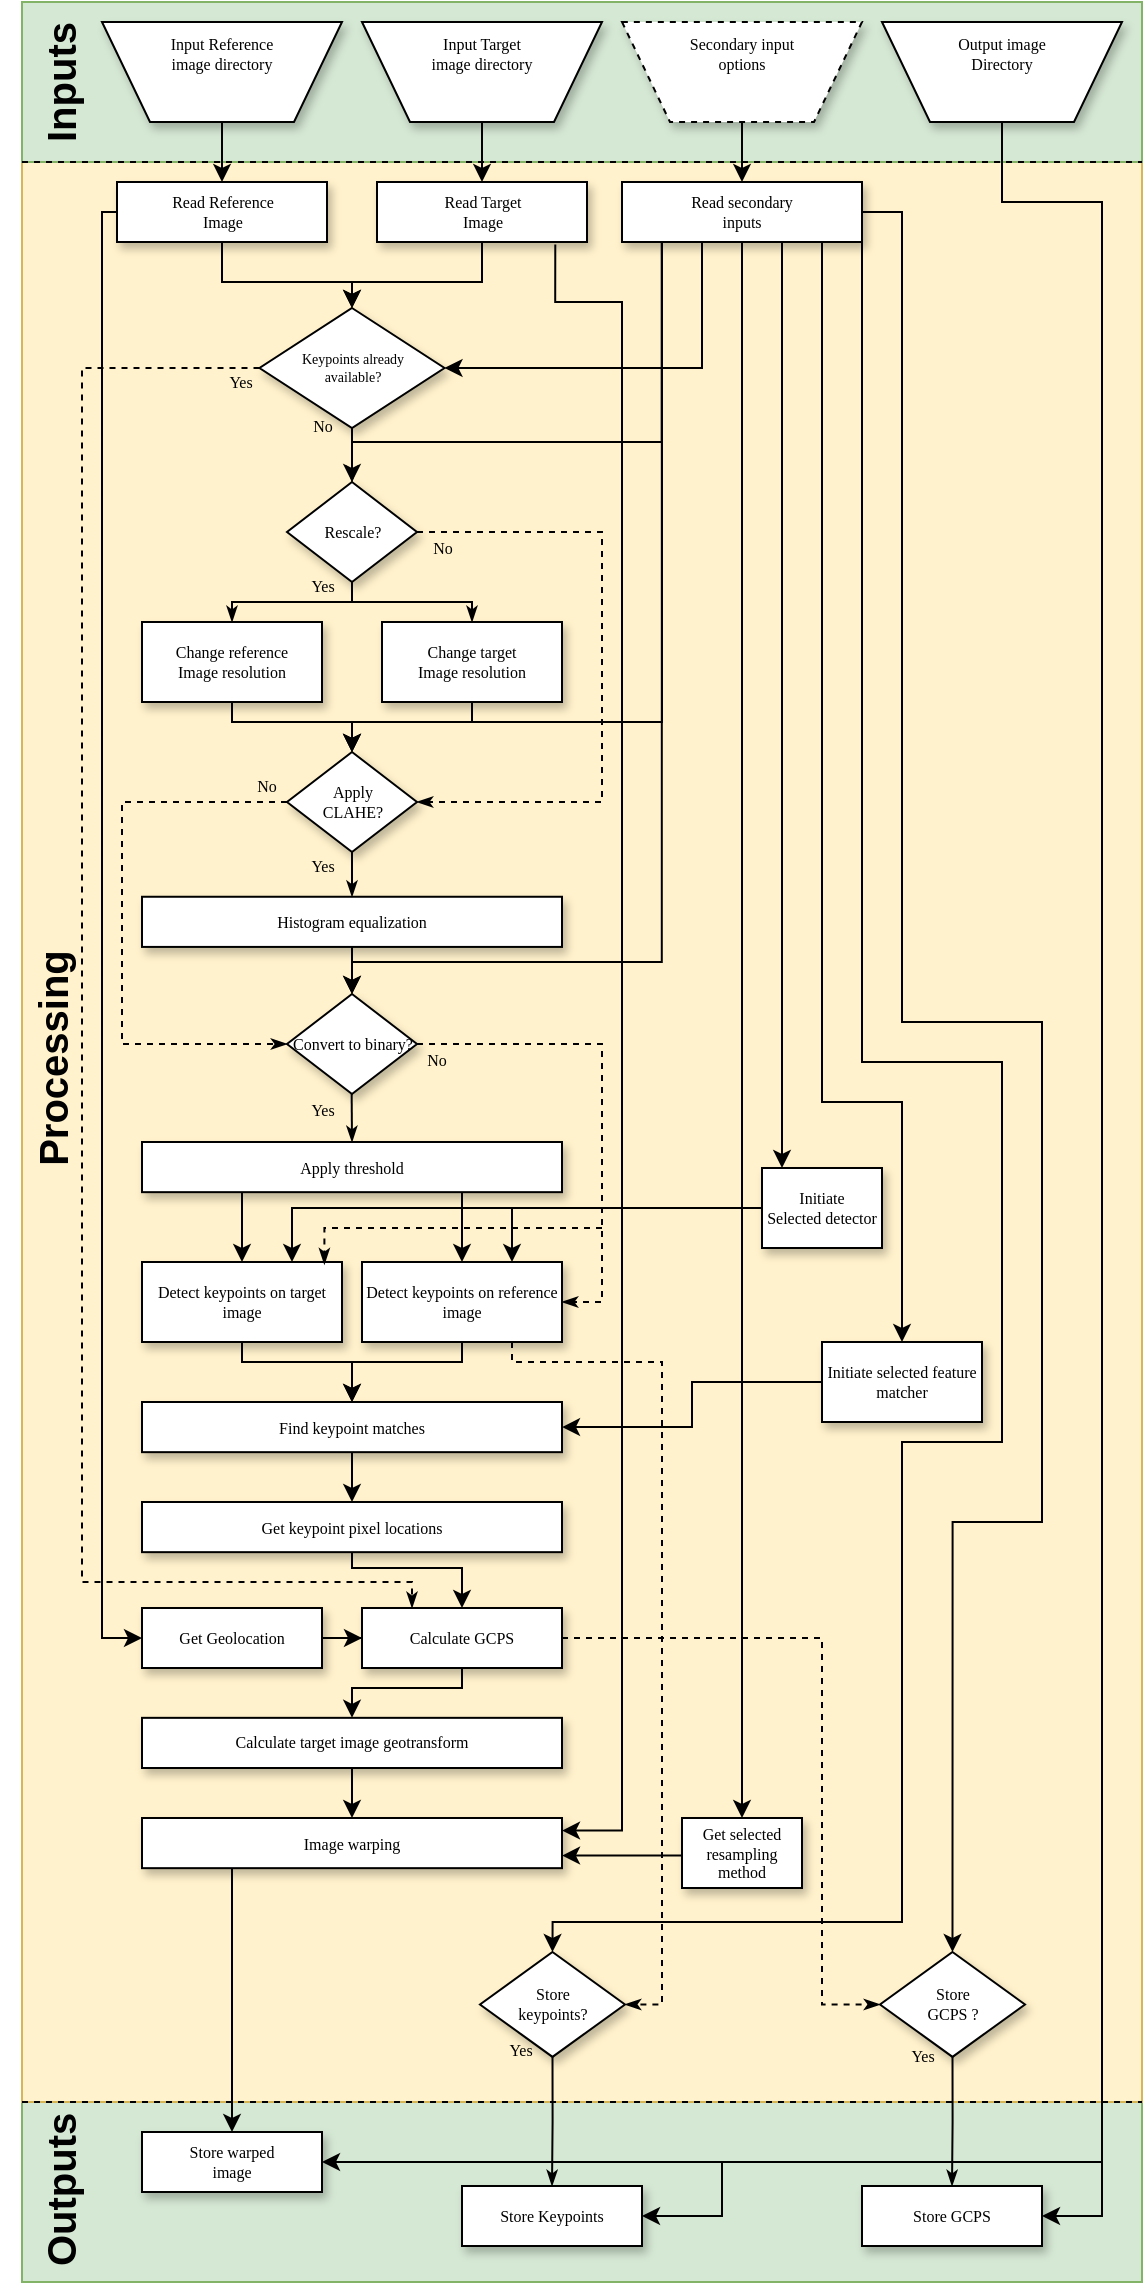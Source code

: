 <mxfile version="21.3.2" type="device">
  <diagram name="Page-1" id="edf60f1a-56cd-e834-aa8a-f176f3a09ee4">
    <mxGraphModel dx="2867" dy="689" grid="1" gridSize="10" guides="1" tooltips="1" connect="1" arrows="1" fold="1" page="1" pageScale="1" pageWidth="1100" pageHeight="850" background="none" math="0" shadow="0">
      <root>
        <mxCell id="0" />
        <mxCell id="1" parent="0" />
        <mxCell id="DjEmDtPDyIh6gdPANZvP-188" value="" style="rounded=0;whiteSpace=wrap;html=1;strokeColor=#82b366;fillColor=#d5e8d4;" vertex="1" parent="1">
          <mxGeometry x="-30" y="1050" width="560" height="90" as="geometry" />
        </mxCell>
        <mxCell id="DjEmDtPDyIh6gdPANZvP-189" value="&lt;h1 style=&quot;font-size: 20px;&quot;&gt;&lt;span style=&quot;font-size: 20px;&quot;&gt;Outputs&lt;/span&gt;&lt;/h1&gt;" style="text;html=1;strokeColor=none;fillColor=none;spacing=5;spacingTop=-20;whiteSpace=wrap;overflow=hidden;rounded=0;fontSize=20;rotation=-90;fontStyle=1" vertex="1" parent="1">
          <mxGeometry x="-50" y="1072" width="90" height="40" as="geometry" />
        </mxCell>
        <mxCell id="DjEmDtPDyIh6gdPANZvP-184" value="" style="rounded=0;whiteSpace=wrap;html=1;strokeColor=#d6b656;fillColor=#fff2cc;" vertex="1" parent="1">
          <mxGeometry x="-30" y="80" width="560" height="970" as="geometry" />
        </mxCell>
        <mxCell id="DjEmDtPDyIh6gdPANZvP-130" value="" style="edgeStyle=orthogonalEdgeStyle;rounded=0;orthogonalLoop=1;jettySize=auto;html=1;entryX=0.75;entryY=0;entryDx=0;entryDy=0;exitX=0;exitY=0.5;exitDx=0;exitDy=0;" edge="1" parent="1" source="DjEmDtPDyIh6gdPANZvP-23" target="DjEmDtPDyIh6gdPANZvP-112">
          <mxGeometry relative="1" as="geometry">
            <Array as="points">
              <mxPoint x="105" y="603" />
            </Array>
          </mxGeometry>
        </mxCell>
        <mxCell id="DjEmDtPDyIh6gdPANZvP-159" value="" style="rounded=0;whiteSpace=wrap;html=1;strokeColor=#82b366;fillColor=#d5e8d4;" vertex="1" parent="1">
          <mxGeometry x="-30" width="560" height="80" as="geometry" />
        </mxCell>
        <mxCell id="DjEmDtPDyIh6gdPANZvP-128" value="" style="edgeStyle=orthogonalEdgeStyle;rounded=0;orthogonalLoop=1;jettySize=auto;html=1;" edge="1" parent="1" source="60e70716793133e9-2" target="DjEmDtPDyIh6gdPANZvP-124">
          <mxGeometry relative="1" as="geometry" />
        </mxCell>
        <mxCell id="60e70716793133e9-2" value="&lt;div&gt;Input Reference&lt;/div&gt;&lt;div&gt;image directory&lt;br&gt;&lt;/div&gt;" style="shape=trapezoid;whiteSpace=wrap;html=1;rounded=0;shadow=1;labelBackgroundColor=none;strokeWidth=1;fontFamily=Verdana;fontSize=8;align=center;flipV=1;verticalAlign=top;" parent="1" vertex="1">
          <mxGeometry x="10" y="10" width="120" height="50" as="geometry" />
        </mxCell>
        <mxCell id="DjEmDtPDyIh6gdPANZvP-129" value="" style="edgeStyle=orthogonalEdgeStyle;rounded=0;orthogonalLoop=1;jettySize=auto;html=1;" edge="1" parent="1" source="DjEmDtPDyIh6gdPANZvP-1" target="DjEmDtPDyIh6gdPANZvP-126">
          <mxGeometry relative="1" as="geometry" />
        </mxCell>
        <mxCell id="DjEmDtPDyIh6gdPANZvP-1" value="&lt;div&gt;Input Target&lt;/div&gt;&lt;div&gt;image directory&lt;/div&gt;" style="shape=trapezoid;whiteSpace=wrap;html=1;rounded=0;shadow=1;labelBackgroundColor=none;strokeWidth=1;fontFamily=Verdana;fontSize=8;align=center;flipV=1;verticalAlign=top;" vertex="1" parent="1">
          <mxGeometry x="140" y="10" width="120" height="50" as="geometry" />
        </mxCell>
        <mxCell id="DjEmDtPDyIh6gdPANZvP-45" value="" style="edgeStyle=orthogonalEdgeStyle;rounded=0;orthogonalLoop=1;jettySize=auto;html=1;" edge="1" parent="1" source="DjEmDtPDyIh6gdPANZvP-5" target="DjEmDtPDyIh6gdPANZvP-19">
          <mxGeometry relative="1" as="geometry" />
        </mxCell>
        <mxCell id="DjEmDtPDyIh6gdPANZvP-5" value="&lt;div&gt;Secondary input&lt;/div&gt;&lt;div&gt;options&lt;br&gt;&lt;/div&gt;" style="shape=trapezoid;whiteSpace=wrap;html=1;rounded=0;shadow=1;labelBackgroundColor=none;strokeWidth=1;fontFamily=Verdana;fontSize=8;align=center;flipV=1;verticalAlign=top;dashed=1;" vertex="1" parent="1">
          <mxGeometry x="270" y="10" width="120" height="50" as="geometry" />
        </mxCell>
        <mxCell id="DjEmDtPDyIh6gdPANZvP-12" value="" style="endArrow=none;dashed=1;html=1;rounded=0;exitX=0;exitY=1;exitDx=0;exitDy=0;entryX=1;entryY=0;entryDx=0;entryDy=0;" edge="1" parent="1" source="DjEmDtPDyIh6gdPANZvP-159">
          <mxGeometry width="50" height="50" relative="1" as="geometry">
            <mxPoint y="80" as="sourcePoint" />
            <mxPoint x="530" y="80" as="targetPoint" />
          </mxGeometry>
        </mxCell>
        <mxCell id="DjEmDtPDyIh6gdPANZvP-14" value="&lt;h1 style=&quot;font-size: 20px;&quot;&gt;&lt;span style=&quot;font-size: 20px;&quot;&gt;Inputs&lt;/span&gt;&lt;/h1&gt;" style="text;html=1;strokeColor=none;fillColor=none;spacing=5;spacingTop=-20;whiteSpace=wrap;overflow=hidden;rounded=0;fontSize=20;rotation=-90;fontStyle=1" vertex="1" parent="1">
          <mxGeometry x="-40" y="20" width="70" height="40" as="geometry" />
        </mxCell>
        <mxCell id="DjEmDtPDyIh6gdPANZvP-81" value="" style="edgeStyle=orthogonalEdgeStyle;rounded=0;orthogonalLoop=1;jettySize=auto;html=1;exitX=0.5;exitY=1;exitDx=0;exitDy=0;entryX=0.5;entryY=0;entryDx=0;entryDy=0;" edge="1" parent="1" source="DjEmDtPDyIh6gdPANZvP-126" target="DjEmDtPDyIh6gdPANZvP-165">
          <mxGeometry relative="1" as="geometry">
            <mxPoint x="135.034" y="130" as="sourcePoint" />
            <Array as="points">
              <mxPoint x="200" y="140" />
              <mxPoint x="135" y="140" />
            </Array>
          </mxGeometry>
        </mxCell>
        <mxCell id="DjEmDtPDyIh6gdPANZvP-49" value="" style="edgeStyle=orthogonalEdgeStyle;rounded=0;orthogonalLoop=1;jettySize=auto;html=1;exitX=0.865;exitY=0.993;exitDx=0;exitDy=0;entryX=0.5;entryY=0;entryDx=0;entryDy=0;exitPerimeter=0;" edge="1" parent="1" source="DjEmDtPDyIh6gdPANZvP-19" target="DjEmDtPDyIh6gdPANZvP-30">
          <mxGeometry relative="1" as="geometry">
            <mxPoint x="380" y="150" as="sourcePoint" />
            <Array as="points">
              <mxPoint x="370" y="120" />
              <mxPoint x="370" y="550" />
              <mxPoint x="410" y="550" />
            </Array>
          </mxGeometry>
        </mxCell>
        <mxCell id="DjEmDtPDyIh6gdPANZvP-52" value="" style="edgeStyle=orthogonalEdgeStyle;rounded=0;orthogonalLoop=1;jettySize=auto;html=1;exitX=0.836;exitY=0.999;exitDx=0;exitDy=0;exitPerimeter=0;" edge="1" parent="1" source="DjEmDtPDyIh6gdPANZvP-19" target="DjEmDtPDyIh6gdPANZvP-23">
          <mxGeometry relative="1" as="geometry">
            <Array as="points">
              <mxPoint x="350" y="120" />
            </Array>
          </mxGeometry>
        </mxCell>
        <mxCell id="DjEmDtPDyIh6gdPANZvP-62" value="" style="edgeStyle=orthogonalEdgeStyle;rounded=0;orthogonalLoop=1;jettySize=auto;html=1;entryX=0.5;entryY=0;entryDx=0;entryDy=0;exitX=0.166;exitY=0.998;exitDx=0;exitDy=0;exitPerimeter=0;" edge="1" parent="1" source="DjEmDtPDyIh6gdPANZvP-19" target="DjEmDtPDyIh6gdPANZvP-78">
          <mxGeometry relative="1" as="geometry">
            <mxPoint x="280" y="150" as="sourcePoint" />
            <mxPoint x="280" y="180" as="targetPoint" />
            <Array as="points">
              <mxPoint x="290" y="220" />
              <mxPoint x="135" y="220" />
            </Array>
          </mxGeometry>
        </mxCell>
        <mxCell id="DjEmDtPDyIh6gdPANZvP-88" value="" style="edgeStyle=orthogonalEdgeStyle;rounded=0;orthogonalLoop=1;jettySize=auto;html=1;entryX=0.5;entryY=0;entryDx=0;entryDy=0;" edge="1" parent="1" source="DjEmDtPDyIh6gdPANZvP-19" target="DjEmDtPDyIh6gdPANZvP-92">
          <mxGeometry relative="1" as="geometry">
            <mxPoint x="135" y="300" as="targetPoint" />
            <Array as="points">
              <mxPoint x="290" y="360" />
              <mxPoint x="135" y="360" />
            </Array>
          </mxGeometry>
        </mxCell>
        <mxCell id="DjEmDtPDyIh6gdPANZvP-99" value="" style="edgeStyle=orthogonalEdgeStyle;rounded=0;orthogonalLoop=1;jettySize=auto;html=1;exitX=0.166;exitY=1.007;exitDx=0;exitDy=0;exitPerimeter=0;entryX=0.5;entryY=0;entryDx=0;entryDy=0;" edge="1" parent="1" source="DjEmDtPDyIh6gdPANZvP-19" target="DjEmDtPDyIh6gdPANZvP-100">
          <mxGeometry relative="1" as="geometry">
            <mxPoint x="130" y="390" as="targetPoint" />
            <Array as="points">
              <mxPoint x="290" y="480" />
              <mxPoint x="135" y="480" />
            </Array>
          </mxGeometry>
        </mxCell>
        <mxCell id="DjEmDtPDyIh6gdPANZvP-146" value="" style="edgeStyle=orthogonalEdgeStyle;rounded=0;orthogonalLoop=1;jettySize=auto;html=1;entryX=0.5;entryY=0;entryDx=0;entryDy=0;" edge="1" parent="1" source="DjEmDtPDyIh6gdPANZvP-19" target="DjEmDtPDyIh6gdPANZvP-161">
          <mxGeometry relative="1" as="geometry">
            <mxPoint x="280" y="760" as="targetPoint" />
            <Array as="points">
              <mxPoint x="330" y="470" />
              <mxPoint x="330" y="470" />
            </Array>
          </mxGeometry>
        </mxCell>
        <mxCell id="DjEmDtPDyIh6gdPANZvP-167" value="" style="edgeStyle=orthogonalEdgeStyle;rounded=0;orthogonalLoop=1;jettySize=auto;html=1;entryX=1;entryY=0.5;entryDx=0;entryDy=0;" edge="1" parent="1" source="DjEmDtPDyIh6gdPANZvP-19" target="DjEmDtPDyIh6gdPANZvP-165">
          <mxGeometry relative="1" as="geometry">
            <Array as="points">
              <mxPoint x="310" y="183" />
            </Array>
          </mxGeometry>
        </mxCell>
        <mxCell id="DjEmDtPDyIh6gdPANZvP-182" value="" style="edgeStyle=orthogonalEdgeStyle;rounded=0;orthogonalLoop=1;jettySize=auto;html=1;entryX=0.5;entryY=0;entryDx=0;entryDy=0;" edge="1" parent="1" source="DjEmDtPDyIh6gdPANZvP-19" target="DjEmDtPDyIh6gdPANZvP-174">
          <mxGeometry relative="1" as="geometry">
            <mxPoint x="340" y="200" as="targetPoint" />
            <Array as="points">
              <mxPoint x="390" y="530" />
              <mxPoint x="460" y="530" />
              <mxPoint x="460" y="720" />
              <mxPoint x="410" y="720" />
              <mxPoint x="410" y="960" />
              <mxPoint x="235" y="960" />
            </Array>
          </mxGeometry>
        </mxCell>
        <mxCell id="DjEmDtPDyIh6gdPANZvP-183" value="" style="edgeStyle=orthogonalEdgeStyle;rounded=0;orthogonalLoop=1;jettySize=auto;html=1;entryX=0.5;entryY=0;entryDx=0;entryDy=0;exitX=1;exitY=0.5;exitDx=0;exitDy=0;" edge="1" parent="1" source="DjEmDtPDyIh6gdPANZvP-19" target="DjEmDtPDyIh6gdPANZvP-178">
          <mxGeometry relative="1" as="geometry">
            <mxPoint x="440" y="240" as="targetPoint" />
            <Array as="points">
              <mxPoint x="410" y="105" />
              <mxPoint x="410" y="510" />
              <mxPoint x="480" y="510" />
              <mxPoint x="480" y="760" />
              <mxPoint x="435" y="760" />
            </Array>
          </mxGeometry>
        </mxCell>
        <mxCell id="DjEmDtPDyIh6gdPANZvP-19" value="&lt;div&gt;Read secondary&lt;/div&gt;&lt;div&gt;inputs&lt;br&gt;&lt;/div&gt;" style="whiteSpace=wrap;html=1;rounded=0;shadow=1;labelBackgroundColor=none;strokeWidth=1;fontFamily=Verdana;fontSize=8;align=center;" vertex="1" parent="1">
          <mxGeometry x="270" y="90" width="120" height="30" as="geometry" />
        </mxCell>
        <mxCell id="DjEmDtPDyIh6gdPANZvP-117" value="" style="edgeStyle=orthogonalEdgeStyle;rounded=0;orthogonalLoop=1;jettySize=auto;html=1;entryX=0.75;entryY=0;entryDx=0;entryDy=0;exitX=0;exitY=0.5;exitDx=0;exitDy=0;" edge="1" parent="1" source="DjEmDtPDyIh6gdPANZvP-23" target="DjEmDtPDyIh6gdPANZvP-113">
          <mxGeometry relative="1" as="geometry">
            <Array as="points">
              <mxPoint x="215" y="603" />
            </Array>
          </mxGeometry>
        </mxCell>
        <mxCell id="DjEmDtPDyIh6gdPANZvP-23" value="&lt;div&gt;Initiate&lt;/div&gt;&lt;div&gt;Selected detector&lt;br&gt;&lt;/div&gt;" style="whiteSpace=wrap;html=1;rounded=0;shadow=1;labelBackgroundColor=none;strokeWidth=1;fontFamily=Verdana;fontSize=8;align=center;" vertex="1" parent="1">
          <mxGeometry x="340" y="583" width="60" height="40" as="geometry" />
        </mxCell>
        <mxCell id="DjEmDtPDyIh6gdPANZvP-175" value="" style="edgeStyle=orthogonalEdgeStyle;rounded=0;orthogonalLoop=1;jettySize=auto;html=1;exitX=0.5;exitY=1;exitDx=0;exitDy=0;entryX=1;entryY=0.5;entryDx=0;entryDy=0;" edge="1" parent="1" source="DjEmDtPDyIh6gdPANZvP-28" target="DjEmDtPDyIh6gdPANZvP-170">
          <mxGeometry relative="1" as="geometry">
            <mxPoint x="180" y="970" as="targetPoint" />
            <Array as="points">
              <mxPoint x="460" y="100" />
              <mxPoint x="510" y="100" />
              <mxPoint x="510" y="1080" />
            </Array>
          </mxGeometry>
        </mxCell>
        <mxCell id="DjEmDtPDyIh6gdPANZvP-28" value="&lt;div&gt;Output image&lt;/div&gt;&lt;div&gt;Directory&lt;br&gt;&lt;/div&gt;" style="shape=trapezoid;whiteSpace=wrap;html=1;rounded=0;shadow=1;labelBackgroundColor=none;strokeWidth=1;fontFamily=Verdana;fontSize=8;align=center;flipV=1;verticalAlign=top;" vertex="1" parent="1">
          <mxGeometry x="400" y="10" width="120" height="50" as="geometry" />
        </mxCell>
        <mxCell id="DjEmDtPDyIh6gdPANZvP-121" style="edgeStyle=orthogonalEdgeStyle;rounded=0;orthogonalLoop=1;jettySize=auto;html=1;entryX=1;entryY=0.5;entryDx=0;entryDy=0;" edge="1" parent="1" source="DjEmDtPDyIh6gdPANZvP-30" target="DjEmDtPDyIh6gdPANZvP-118">
          <mxGeometry relative="1" as="geometry" />
        </mxCell>
        <mxCell id="DjEmDtPDyIh6gdPANZvP-30" value="&lt;div&gt;Initiate selected feature matcher&lt;br&gt;&lt;/div&gt;" style="whiteSpace=wrap;html=1;rounded=0;shadow=1;labelBackgroundColor=none;strokeWidth=1;fontFamily=Verdana;fontSize=8;align=center;" vertex="1" parent="1">
          <mxGeometry x="370" y="670" width="80" height="40" as="geometry" />
        </mxCell>
        <mxCell id="DjEmDtPDyIh6gdPANZvP-78" value="Rescale?" style="rhombus;whiteSpace=wrap;html=1;fontSize=8;fontFamily=Verdana;rounded=0;shadow=1;labelBackgroundColor=none;strokeWidth=1;" vertex="1" parent="1">
          <mxGeometry x="102.5" y="240" width="65" height="50" as="geometry" />
        </mxCell>
        <mxCell id="DjEmDtPDyIh6gdPANZvP-83" value="&lt;div&gt;Yes&lt;/div&gt;" style="edgeStyle=orthogonalEdgeStyle;rounded=0;html=1;labelBackgroundColor=none;startSize=5;endArrow=classicThin;endFill=1;endSize=5;jettySize=auto;orthogonalLoop=1;strokeWidth=1;fontFamily=Verdana;fontSize=8;exitX=0.5;exitY=1;exitDx=0;exitDy=0;entryX=0.5;entryY=0;entryDx=0;entryDy=0;align=center;verticalAlign=bottom;" edge="1" parent="1" source="DjEmDtPDyIh6gdPANZvP-78" target="DjEmDtPDyIh6gdPANZvP-84">
          <mxGeometry x="-0.375" relative="1" as="geometry">
            <mxPoint as="offset" />
            <mxPoint x="134.87" y="300" as="sourcePoint" />
            <mxPoint x="135" y="320" as="targetPoint" />
            <Array as="points">
              <mxPoint x="135" y="300" />
              <mxPoint x="75" y="300" />
            </Array>
          </mxGeometry>
        </mxCell>
        <mxCell id="DjEmDtPDyIh6gdPANZvP-97" value="" style="edgeStyle=orthogonalEdgeStyle;rounded=0;orthogonalLoop=1;jettySize=auto;html=1;entryX=0.5;entryY=0;entryDx=0;entryDy=0;" edge="1" parent="1" source="DjEmDtPDyIh6gdPANZvP-84" target="DjEmDtPDyIh6gdPANZvP-92">
          <mxGeometry relative="1" as="geometry">
            <Array as="points">
              <mxPoint x="75" y="360" />
              <mxPoint x="135" y="360" />
            </Array>
          </mxGeometry>
        </mxCell>
        <mxCell id="DjEmDtPDyIh6gdPANZvP-84" value="&lt;div&gt;&lt;div&gt;Change reference&lt;br&gt;&lt;/div&gt;&lt;div&gt;Image resolution&lt;br&gt;&lt;/div&gt;&lt;/div&gt;" style="whiteSpace=wrap;html=1;rounded=0;shadow=1;labelBackgroundColor=none;strokeWidth=1;fontFamily=Verdana;fontSize=8;align=center;" vertex="1" parent="1">
          <mxGeometry x="30" y="310" width="90" height="40" as="geometry" />
        </mxCell>
        <mxCell id="DjEmDtPDyIh6gdPANZvP-96" value="" style="edgeStyle=orthogonalEdgeStyle;rounded=0;orthogonalLoop=1;jettySize=auto;html=1;entryX=0.5;entryY=0;entryDx=0;entryDy=0;" edge="1" parent="1" source="DjEmDtPDyIh6gdPANZvP-85" target="DjEmDtPDyIh6gdPANZvP-92">
          <mxGeometry relative="1" as="geometry">
            <Array as="points">
              <mxPoint x="195" y="360" />
              <mxPoint x="135" y="360" />
            </Array>
          </mxGeometry>
        </mxCell>
        <mxCell id="DjEmDtPDyIh6gdPANZvP-85" value="&lt;div&gt;&lt;div&gt;Change target&lt;br&gt;&lt;/div&gt;&lt;div&gt;Image resolution&lt;br&gt;&lt;/div&gt;&lt;/div&gt;" style="whiteSpace=wrap;html=1;rounded=0;shadow=1;labelBackgroundColor=none;strokeWidth=1;fontFamily=Verdana;fontSize=8;align=center;" vertex="1" parent="1">
          <mxGeometry x="150" y="310" width="90" height="40" as="geometry" />
        </mxCell>
        <mxCell id="DjEmDtPDyIh6gdPANZvP-86" value="&lt;div&gt;&lt;br&gt;&lt;/div&gt;" style="edgeStyle=orthogonalEdgeStyle;rounded=0;html=1;labelBackgroundColor=none;startSize=5;endArrow=classicThin;endFill=1;endSize=5;jettySize=auto;orthogonalLoop=1;strokeWidth=1;fontFamily=Verdana;fontSize=8;exitX=0.5;exitY=1;exitDx=0;exitDy=0;entryX=0.5;entryY=0;entryDx=0;entryDy=0;align=center;verticalAlign=bottom;" edge="1" parent="1" source="DjEmDtPDyIh6gdPANZvP-78" target="DjEmDtPDyIh6gdPANZvP-85">
          <mxGeometry x="-0.8" y="15" relative="1" as="geometry">
            <mxPoint as="offset" />
            <mxPoint x="145" y="300" as="sourcePoint" />
            <mxPoint x="85" y="340" as="targetPoint" />
            <Array as="points">
              <mxPoint x="135" y="300" />
              <mxPoint x="195" y="300" />
            </Array>
          </mxGeometry>
        </mxCell>
        <mxCell id="DjEmDtPDyIh6gdPANZvP-92" value="&lt;div&gt;Apply&lt;/div&gt;&lt;div&gt;CLAHE?&lt;/div&gt;" style="rhombus;whiteSpace=wrap;html=1;fontSize=8;fontFamily=Verdana;rounded=0;shadow=1;labelBackgroundColor=none;strokeWidth=1;" vertex="1" parent="1">
          <mxGeometry x="102.5" y="375" width="65" height="50" as="geometry" />
        </mxCell>
        <mxCell id="DjEmDtPDyIh6gdPANZvP-114" value="" style="edgeStyle=orthogonalEdgeStyle;rounded=0;orthogonalLoop=1;jettySize=auto;html=1;entryX=0.5;entryY=0;entryDx=0;entryDy=0;" edge="1" parent="1" source="DjEmDtPDyIh6gdPANZvP-95" target="DjEmDtPDyIh6gdPANZvP-113">
          <mxGeometry relative="1" as="geometry">
            <mxPoint x="200" y="620" as="targetPoint" />
            <Array as="points">
              <mxPoint x="190" y="610" />
              <mxPoint x="190" y="610" />
            </Array>
          </mxGeometry>
        </mxCell>
        <mxCell id="DjEmDtPDyIh6gdPANZvP-115" value="" style="edgeStyle=orthogonalEdgeStyle;rounded=0;orthogonalLoop=1;jettySize=auto;html=1;entryX=0.5;entryY=0;entryDx=0;entryDy=0;" edge="1" parent="1" source="DjEmDtPDyIh6gdPANZvP-95" target="DjEmDtPDyIh6gdPANZvP-112">
          <mxGeometry relative="1" as="geometry">
            <mxPoint x="90" y="620" as="targetPoint" />
            <Array as="points">
              <mxPoint x="80" y="610" />
              <mxPoint x="80" y="610" />
            </Array>
          </mxGeometry>
        </mxCell>
        <mxCell id="DjEmDtPDyIh6gdPANZvP-95" value="Apply threshold" style="whiteSpace=wrap;html=1;rounded=0;shadow=1;labelBackgroundColor=none;strokeWidth=1;fontFamily=Verdana;fontSize=8;align=center;" vertex="1" parent="1">
          <mxGeometry x="30" y="570" width="210" height="25.08" as="geometry" />
        </mxCell>
        <mxCell id="DjEmDtPDyIh6gdPANZvP-100" value="Convert to binary?" style="rhombus;whiteSpace=wrap;html=1;fontSize=8;fontFamily=Verdana;rounded=0;shadow=1;labelBackgroundColor=none;strokeWidth=1;" vertex="1" parent="1">
          <mxGeometry x="102.5" y="496" width="65" height="50" as="geometry" />
        </mxCell>
        <mxCell id="DjEmDtPDyIh6gdPANZvP-106" value="" style="edgeStyle=orthogonalEdgeStyle;rounded=0;orthogonalLoop=1;jettySize=auto;html=1;" edge="1" parent="1" source="DjEmDtPDyIh6gdPANZvP-102" target="DjEmDtPDyIh6gdPANZvP-100">
          <mxGeometry relative="1" as="geometry" />
        </mxCell>
        <mxCell id="DjEmDtPDyIh6gdPANZvP-102" value="Histogram equalization" style="whiteSpace=wrap;html=1;rounded=0;shadow=1;labelBackgroundColor=none;strokeWidth=1;fontFamily=Verdana;fontSize=8;align=center;" vertex="1" parent="1">
          <mxGeometry x="30" y="447.38" width="210" height="25.08" as="geometry" />
        </mxCell>
        <mxCell id="DjEmDtPDyIh6gdPANZvP-105" value="&lt;div&gt;Yes&lt;/div&gt;" style="edgeStyle=orthogonalEdgeStyle;rounded=0;html=1;labelBackgroundColor=none;startSize=5;endArrow=classicThin;endFill=1;endSize=5;jettySize=auto;orthogonalLoop=1;strokeWidth=1;fontFamily=Verdana;fontSize=8;exitX=0.5;exitY=1;exitDx=0;exitDy=0;entryX=0.5;entryY=0;entryDx=0;entryDy=0;align=center;verticalAlign=bottom;" edge="1" parent="1" source="DjEmDtPDyIh6gdPANZvP-92" target="DjEmDtPDyIh6gdPANZvP-102">
          <mxGeometry x="0.341" y="-15" relative="1" as="geometry">
            <mxPoint as="offset" />
            <mxPoint x="90" y="409.92" as="sourcePoint" />
            <mxPoint x="30" y="429.92" as="targetPoint" />
            <Array as="points" />
          </mxGeometry>
        </mxCell>
        <mxCell id="DjEmDtPDyIh6gdPANZvP-108" value="&lt;div&gt;Yes&lt;/div&gt;" style="edgeStyle=orthogonalEdgeStyle;rounded=0;html=1;labelBackgroundColor=none;startSize=5;endArrow=classicThin;endFill=1;endSize=5;jettySize=auto;orthogonalLoop=1;strokeWidth=1;fontFamily=Verdana;fontSize=8;exitX=0.5;exitY=1;exitDx=0;exitDy=0;entryX=0.5;entryY=0;entryDx=0;entryDy=0;align=center;verticalAlign=bottom;" edge="1" parent="1" target="DjEmDtPDyIh6gdPANZvP-95">
          <mxGeometry x="0.341" y="-15" relative="1" as="geometry">
            <mxPoint as="offset" />
            <mxPoint x="134.83" y="546" as="sourcePoint" />
            <mxPoint x="134.83" y="568" as="targetPoint" />
            <Array as="points" />
          </mxGeometry>
        </mxCell>
        <mxCell id="DjEmDtPDyIh6gdPANZvP-120" value="" style="edgeStyle=orthogonalEdgeStyle;rounded=0;orthogonalLoop=1;jettySize=auto;html=1;" edge="1" parent="1" source="DjEmDtPDyIh6gdPANZvP-112" target="DjEmDtPDyIh6gdPANZvP-118">
          <mxGeometry relative="1" as="geometry">
            <Array as="points">
              <mxPoint x="80" y="680" />
              <mxPoint x="135" y="680" />
            </Array>
          </mxGeometry>
        </mxCell>
        <mxCell id="DjEmDtPDyIh6gdPANZvP-112" value="Detect keypoints on target image" style="whiteSpace=wrap;html=1;rounded=0;shadow=1;labelBackgroundColor=none;strokeWidth=1;fontFamily=Verdana;fontSize=8;align=center;" vertex="1" parent="1">
          <mxGeometry x="30" y="630" width="100" height="40" as="geometry" />
        </mxCell>
        <mxCell id="DjEmDtPDyIh6gdPANZvP-119" value="" style="edgeStyle=orthogonalEdgeStyle;rounded=0;orthogonalLoop=1;jettySize=auto;html=1;" edge="1" parent="1" source="DjEmDtPDyIh6gdPANZvP-113" target="DjEmDtPDyIh6gdPANZvP-118">
          <mxGeometry relative="1" as="geometry">
            <Array as="points">
              <mxPoint x="190" y="680" />
              <mxPoint x="135" y="680" />
            </Array>
          </mxGeometry>
        </mxCell>
        <mxCell id="DjEmDtPDyIh6gdPANZvP-113" value="&lt;div&gt;Detect keypoints on reference image&lt;/div&gt;" style="whiteSpace=wrap;html=1;rounded=0;shadow=1;labelBackgroundColor=none;strokeWidth=1;fontFamily=Verdana;fontSize=8;align=center;" vertex="1" parent="1">
          <mxGeometry x="140" y="630" width="100" height="40" as="geometry" />
        </mxCell>
        <mxCell id="DjEmDtPDyIh6gdPANZvP-123" value="" style="edgeStyle=orthogonalEdgeStyle;rounded=0;orthogonalLoop=1;jettySize=auto;html=1;" edge="1" parent="1" source="DjEmDtPDyIh6gdPANZvP-118" target="DjEmDtPDyIh6gdPANZvP-122">
          <mxGeometry relative="1" as="geometry" />
        </mxCell>
        <mxCell id="DjEmDtPDyIh6gdPANZvP-118" value="Find keypoint matches" style="whiteSpace=wrap;html=1;rounded=0;shadow=1;labelBackgroundColor=none;strokeWidth=1;fontFamily=Verdana;fontSize=8;align=center;" vertex="1" parent="1">
          <mxGeometry x="30" y="700" width="210" height="25.08" as="geometry" />
        </mxCell>
        <mxCell id="DjEmDtPDyIh6gdPANZvP-144" value="" style="edgeStyle=orthogonalEdgeStyle;rounded=0;orthogonalLoop=1;jettySize=auto;html=1;" edge="1" parent="1" source="DjEmDtPDyIh6gdPANZvP-122" target="DjEmDtPDyIh6gdPANZvP-142">
          <mxGeometry relative="1" as="geometry">
            <Array as="points">
              <mxPoint x="135" y="783" />
              <mxPoint x="190" y="783" />
            </Array>
          </mxGeometry>
        </mxCell>
        <mxCell id="DjEmDtPDyIh6gdPANZvP-122" value="Get keypoint pixel locations" style="whiteSpace=wrap;html=1;rounded=0;shadow=1;labelBackgroundColor=none;strokeWidth=1;fontFamily=Verdana;fontSize=8;align=center;" vertex="1" parent="1">
          <mxGeometry x="30" y="750" width="210" height="25.08" as="geometry" />
        </mxCell>
        <mxCell id="DjEmDtPDyIh6gdPANZvP-127" value="" style="edgeStyle=orthogonalEdgeStyle;rounded=0;orthogonalLoop=1;jettySize=auto;html=1;entryX=0.5;entryY=0;entryDx=0;entryDy=0;" edge="1" parent="1" source="DjEmDtPDyIh6gdPANZvP-124" target="DjEmDtPDyIh6gdPANZvP-165">
          <mxGeometry relative="1" as="geometry">
            <Array as="points">
              <mxPoint x="70" y="140" />
              <mxPoint x="135" y="140" />
            </Array>
          </mxGeometry>
        </mxCell>
        <mxCell id="DjEmDtPDyIh6gdPANZvP-140" value="" style="edgeStyle=orthogonalEdgeStyle;rounded=0;orthogonalLoop=1;jettySize=auto;html=1;entryX=0;entryY=0.5;entryDx=0;entryDy=0;" edge="1" parent="1" source="DjEmDtPDyIh6gdPANZvP-124" target="DjEmDtPDyIh6gdPANZvP-141">
          <mxGeometry relative="1" as="geometry">
            <mxPoint x="-55" y="105" as="targetPoint" />
            <Array as="points">
              <mxPoint x="10" y="105" />
              <mxPoint x="10" y="818" />
            </Array>
          </mxGeometry>
        </mxCell>
        <mxCell id="DjEmDtPDyIh6gdPANZvP-124" value="&lt;div&gt;Read Reference&lt;/div&gt;&lt;div&gt;Image&lt;/div&gt;" style="whiteSpace=wrap;html=1;rounded=0;shadow=1;labelBackgroundColor=none;strokeWidth=1;fontFamily=Verdana;fontSize=8;align=center;" vertex="1" parent="1">
          <mxGeometry x="17.5" y="90" width="105" height="30" as="geometry" />
        </mxCell>
        <mxCell id="DjEmDtPDyIh6gdPANZvP-148" value="" style="edgeStyle=orthogonalEdgeStyle;rounded=0;orthogonalLoop=1;jettySize=auto;html=1;exitX=0.849;exitY=1.04;exitDx=0;exitDy=0;exitPerimeter=0;entryX=1;entryY=0.25;entryDx=0;entryDy=0;" edge="1" parent="1" source="DjEmDtPDyIh6gdPANZvP-126" target="DjEmDtPDyIh6gdPANZvP-149">
          <mxGeometry relative="1" as="geometry">
            <mxPoint x="270" y="800" as="targetPoint" />
            <Array as="points">
              <mxPoint x="237" y="150" />
              <mxPoint x="270" y="150" />
              <mxPoint x="270" y="914" />
            </Array>
          </mxGeometry>
        </mxCell>
        <mxCell id="DjEmDtPDyIh6gdPANZvP-126" value="&lt;div&gt;Read Target&lt;/div&gt;&lt;div&gt;Image&lt;/div&gt;" style="whiteSpace=wrap;html=1;rounded=0;shadow=1;labelBackgroundColor=none;strokeWidth=1;fontFamily=Verdana;fontSize=8;align=center;" vertex="1" parent="1">
          <mxGeometry x="147.5" y="90" width="105" height="30" as="geometry" />
        </mxCell>
        <mxCell id="DjEmDtPDyIh6gdPANZvP-132" value="No" style="edgeStyle=orthogonalEdgeStyle;rounded=0;html=1;labelBackgroundColor=none;startSize=5;endArrow=classicThin;endFill=1;endSize=5;jettySize=auto;orthogonalLoop=1;strokeWidth=1;fontFamily=Verdana;fontSize=8;exitX=1;exitY=0.5;exitDx=0;exitDy=0;entryX=1;entryY=0.5;entryDx=0;entryDy=0;dashed=1;" edge="1" parent="1" source="DjEmDtPDyIh6gdPANZvP-78" target="DjEmDtPDyIh6gdPANZvP-92">
          <mxGeometry x="-0.922" y="-8" relative="1" as="geometry">
            <mxPoint as="offset" />
            <mxPoint x="269.17" y="260" as="sourcePoint" />
            <mxPoint x="269.17" y="300" as="targetPoint" />
            <Array as="points">
              <mxPoint x="260" y="265" />
              <mxPoint x="260" y="400" />
            </Array>
          </mxGeometry>
        </mxCell>
        <mxCell id="DjEmDtPDyIh6gdPANZvP-135" value="No" style="edgeStyle=orthogonalEdgeStyle;rounded=0;html=1;labelBackgroundColor=none;startSize=5;endArrow=classicThin;endFill=1;endSize=5;jettySize=auto;orthogonalLoop=1;strokeWidth=1;fontFamily=Verdana;fontSize=8;exitX=0;exitY=0.5;exitDx=0;exitDy=0;entryX=0;entryY=0.5;entryDx=0;entryDy=0;dashed=1;" edge="1" parent="1" source="DjEmDtPDyIh6gdPANZvP-92" target="DjEmDtPDyIh6gdPANZvP-100">
          <mxGeometry x="-0.922" y="-8" relative="1" as="geometry">
            <mxPoint as="offset" />
            <mxPoint x="-74.5" y="403" as="sourcePoint" />
            <mxPoint x="-74.5" y="538" as="targetPoint" />
            <Array as="points">
              <mxPoint x="20" y="400" />
              <mxPoint x="20" y="521" />
            </Array>
          </mxGeometry>
        </mxCell>
        <mxCell id="DjEmDtPDyIh6gdPANZvP-137" value="No" style="edgeStyle=orthogonalEdgeStyle;rounded=0;html=1;labelBackgroundColor=none;startSize=5;endArrow=classicThin;endFill=1;endSize=5;jettySize=auto;orthogonalLoop=1;strokeWidth=1;fontFamily=Verdana;fontSize=8;exitX=1;exitY=0.5;exitDx=0;exitDy=0;dashed=1;entryX=1;entryY=0.5;entryDx=0;entryDy=0;" edge="1" parent="1" source="DjEmDtPDyIh6gdPANZvP-100" target="DjEmDtPDyIh6gdPANZvP-113">
          <mxGeometry x="-0.922" y="-8" relative="1" as="geometry">
            <mxPoint as="offset" />
            <mxPoint x="200" y="488" as="sourcePoint" />
            <mxPoint x="260" y="653" as="targetPoint" />
            <Array as="points">
              <mxPoint x="260" y="521" />
              <mxPoint x="260" y="650" />
            </Array>
          </mxGeometry>
        </mxCell>
        <mxCell id="DjEmDtPDyIh6gdPANZvP-138" value="" style="edgeStyle=orthogonalEdgeStyle;rounded=0;html=1;labelBackgroundColor=none;startSize=5;endArrow=classicThin;endFill=1;endSize=5;jettySize=auto;orthogonalLoop=1;strokeWidth=1;fontFamily=Verdana;fontSize=8;dashed=1;entryX=0.912;entryY=0.029;entryDx=0;entryDy=0;entryPerimeter=0;" edge="1" parent="1" target="DjEmDtPDyIh6gdPANZvP-112">
          <mxGeometry x="-0.922" y="-8" relative="1" as="geometry">
            <mxPoint as="offset" />
            <mxPoint x="260" y="613" as="sourcePoint" />
            <mxPoint x="250" y="660" as="targetPoint" />
            <Array as="points">
              <mxPoint x="121" y="613" />
            </Array>
          </mxGeometry>
        </mxCell>
        <mxCell id="DjEmDtPDyIh6gdPANZvP-143" value="" style="edgeStyle=orthogonalEdgeStyle;rounded=0;orthogonalLoop=1;jettySize=auto;html=1;" edge="1" parent="1" source="DjEmDtPDyIh6gdPANZvP-141" target="DjEmDtPDyIh6gdPANZvP-142">
          <mxGeometry relative="1" as="geometry" />
        </mxCell>
        <mxCell id="DjEmDtPDyIh6gdPANZvP-141" value="Get Geolocation" style="whiteSpace=wrap;html=1;rounded=0;shadow=1;labelBackgroundColor=none;strokeWidth=1;fontFamily=Verdana;fontSize=8;align=center;" vertex="1" parent="1">
          <mxGeometry x="30" y="803" width="90" height="30" as="geometry" />
        </mxCell>
        <mxCell id="DjEmDtPDyIh6gdPANZvP-154" value="" style="edgeStyle=orthogonalEdgeStyle;rounded=0;orthogonalLoop=1;jettySize=auto;html=1;" edge="1" parent="1" source="DjEmDtPDyIh6gdPANZvP-142" target="DjEmDtPDyIh6gdPANZvP-153">
          <mxGeometry relative="1" as="geometry">
            <Array as="points">
              <mxPoint x="190" y="843" />
              <mxPoint x="135" y="843" />
            </Array>
          </mxGeometry>
        </mxCell>
        <mxCell id="DjEmDtPDyIh6gdPANZvP-142" value="Calculate GCPS" style="whiteSpace=wrap;html=1;rounded=0;shadow=1;labelBackgroundColor=none;strokeWidth=1;fontFamily=Verdana;fontSize=8;align=center;" vertex="1" parent="1">
          <mxGeometry x="140" y="803" width="100" height="30" as="geometry" />
        </mxCell>
        <mxCell id="DjEmDtPDyIh6gdPANZvP-171" value="" style="edgeStyle=orthogonalEdgeStyle;rounded=0;orthogonalLoop=1;jettySize=auto;html=1;" edge="1" parent="1" source="DjEmDtPDyIh6gdPANZvP-149" target="DjEmDtPDyIh6gdPANZvP-170">
          <mxGeometry relative="1" as="geometry">
            <Array as="points">
              <mxPoint x="75" y="940" />
              <mxPoint x="75" y="940" />
            </Array>
          </mxGeometry>
        </mxCell>
        <mxCell id="DjEmDtPDyIh6gdPANZvP-149" value="Image warping" style="whiteSpace=wrap;html=1;rounded=0;shadow=1;labelBackgroundColor=none;strokeWidth=1;fontFamily=Verdana;fontSize=8;align=center;" vertex="1" parent="1">
          <mxGeometry x="30" y="908" width="210" height="25.08" as="geometry" />
        </mxCell>
        <mxCell id="DjEmDtPDyIh6gdPANZvP-155" value="" style="edgeStyle=orthogonalEdgeStyle;rounded=0;orthogonalLoop=1;jettySize=auto;html=1;" edge="1" parent="1" source="DjEmDtPDyIh6gdPANZvP-153" target="DjEmDtPDyIh6gdPANZvP-149">
          <mxGeometry relative="1" as="geometry" />
        </mxCell>
        <mxCell id="DjEmDtPDyIh6gdPANZvP-153" value="Calculate target image geotransform" style="whiteSpace=wrap;html=1;rounded=0;shadow=1;labelBackgroundColor=none;strokeWidth=1;fontFamily=Verdana;fontSize=8;align=center;" vertex="1" parent="1">
          <mxGeometry x="30" y="857.92" width="210" height="25.08" as="geometry" />
        </mxCell>
        <mxCell id="DjEmDtPDyIh6gdPANZvP-156" value="" style="endArrow=none;dashed=1;html=1;rounded=0;entryX=1;entryY=1;entryDx=0;entryDy=0;exitX=0;exitY=1;exitDx=0;exitDy=0;" edge="1" parent="1" source="DjEmDtPDyIh6gdPANZvP-184" target="DjEmDtPDyIh6gdPANZvP-184">
          <mxGeometry width="50" height="50" relative="1" as="geometry">
            <mxPoint x="-30.0" y="950.0" as="sourcePoint" />
            <mxPoint x="530" y="950" as="targetPoint" />
          </mxGeometry>
        </mxCell>
        <mxCell id="DjEmDtPDyIh6gdPANZvP-157" value="Processing" style="text;html=1;strokeColor=none;fillColor=none;spacing=5;spacingTop=-20;whiteSpace=wrap;overflow=hidden;rounded=0;fontSize=20;rotation=-90;fontStyle=1;align=center;verticalAlign=middle;" vertex="1" parent="1">
          <mxGeometry x="-100" y="508" width="190" height="40" as="geometry" />
        </mxCell>
        <mxCell id="DjEmDtPDyIh6gdPANZvP-162" value="" style="edgeStyle=orthogonalEdgeStyle;rounded=0;orthogonalLoop=1;jettySize=auto;html=1;entryX=1;entryY=0.75;entryDx=0;entryDy=0;" edge="1" parent="1" source="DjEmDtPDyIh6gdPANZvP-161" target="DjEmDtPDyIh6gdPANZvP-149">
          <mxGeometry relative="1" as="geometry">
            <Array as="points">
              <mxPoint x="270" y="927" />
            </Array>
          </mxGeometry>
        </mxCell>
        <mxCell id="DjEmDtPDyIh6gdPANZvP-161" value="Get selected resampling method" style="whiteSpace=wrap;html=1;rounded=0;shadow=1;labelBackgroundColor=none;strokeWidth=1;fontFamily=Verdana;fontSize=8;align=center;" vertex="1" parent="1">
          <mxGeometry x="300" y="908" width="60" height="35" as="geometry" />
        </mxCell>
        <mxCell id="DjEmDtPDyIh6gdPANZvP-163" style="edgeStyle=orthogonalEdgeStyle;rounded=0;orthogonalLoop=1;jettySize=auto;html=1;exitX=0.5;exitY=1;exitDx=0;exitDy=0;" edge="1" parent="1" source="DjEmDtPDyIh6gdPANZvP-161" target="DjEmDtPDyIh6gdPANZvP-161">
          <mxGeometry relative="1" as="geometry" />
        </mxCell>
        <mxCell id="DjEmDtPDyIh6gdPANZvP-165" value="&lt;div&gt;Keypoints already &lt;br&gt;&lt;/div&gt;&lt;div&gt;available?&lt;/div&gt;" style="rhombus;whiteSpace=wrap;html=1;fontSize=7;fontFamily=Verdana;rounded=0;shadow=1;labelBackgroundColor=none;strokeWidth=1;" vertex="1" parent="1">
          <mxGeometry x="88.75" y="153" width="92.5" height="60" as="geometry" />
        </mxCell>
        <mxCell id="DjEmDtPDyIh6gdPANZvP-168" value="No" style="edgeStyle=orthogonalEdgeStyle;rounded=0;html=1;labelBackgroundColor=none;startSize=5;endArrow=classicThin;endFill=1;endSize=5;jettySize=auto;orthogonalLoop=1;strokeWidth=1;fontFamily=Verdana;fontSize=8;exitX=0.5;exitY=1;exitDx=0;exitDy=0;entryX=0.5;entryY=0;entryDx=0;entryDy=0;align=center;verticalAlign=bottom;" edge="1" parent="1" source="DjEmDtPDyIh6gdPANZvP-165" target="DjEmDtPDyIh6gdPANZvP-78">
          <mxGeometry x="-0.481" y="-15" relative="1" as="geometry">
            <mxPoint as="offset" />
            <mxPoint x="88.75" y="230" as="sourcePoint" />
            <mxPoint x="88.92" y="254" as="targetPoint" />
            <Array as="points" />
          </mxGeometry>
        </mxCell>
        <mxCell id="DjEmDtPDyIh6gdPANZvP-169" value="Yes" style="edgeStyle=orthogonalEdgeStyle;rounded=0;html=1;labelBackgroundColor=none;startSize=5;endArrow=classicThin;endFill=1;endSize=5;jettySize=auto;orthogonalLoop=1;strokeWidth=1;fontFamily=Verdana;fontSize=8;exitX=0;exitY=0.5;exitDx=0;exitDy=0;dashed=1;entryX=0.25;entryY=0;entryDx=0;entryDy=0;" edge="1" parent="1" source="DjEmDtPDyIh6gdPANZvP-165" target="DjEmDtPDyIh6gdPANZvP-142">
          <mxGeometry x="-0.978" y="7" relative="1" as="geometry">
            <mxPoint as="offset" />
            <mxPoint y="197.5" as="sourcePoint" />
            <mxPoint x="-30" y="470" as="targetPoint" />
            <Array as="points">
              <mxPoint y="183" />
              <mxPoint y="790" />
              <mxPoint x="165" y="790" />
            </Array>
          </mxGeometry>
        </mxCell>
        <mxCell id="DjEmDtPDyIh6gdPANZvP-170" value="&lt;div&gt;Store warped&lt;/div&gt;&lt;div&gt;image&lt;/div&gt;" style="whiteSpace=wrap;html=1;rounded=0;shadow=1;labelBackgroundColor=none;strokeWidth=1;fontFamily=Verdana;fontSize=8;align=center;" vertex="1" parent="1">
          <mxGeometry x="30" y="1065" width="90" height="30" as="geometry" />
        </mxCell>
        <mxCell id="DjEmDtPDyIh6gdPANZvP-174" value="&lt;div&gt;Store&lt;/div&gt;&lt;div&gt;keypoints?&lt;br&gt;&lt;/div&gt;" style="rhombus;whiteSpace=wrap;html=1;fontSize=8;fontFamily=Verdana;rounded=0;shadow=1;labelBackgroundColor=none;strokeWidth=1;" vertex="1" parent="1">
          <mxGeometry x="199" y="975" width="72.5" height="52.46" as="geometry" />
        </mxCell>
        <mxCell id="DjEmDtPDyIh6gdPANZvP-176" value="&lt;div&gt;Yes&lt;/div&gt;" style="edgeStyle=orthogonalEdgeStyle;rounded=0;html=1;labelBackgroundColor=none;startSize=5;endArrow=classicThin;endFill=1;endSize=5;jettySize=auto;orthogonalLoop=1;strokeWidth=1;fontFamily=Verdana;fontSize=8;exitX=0.5;exitY=1;exitDx=0;exitDy=0;entryX=0.5;entryY=0;entryDx=0;entryDy=0;align=center;verticalAlign=bottom;" edge="1" parent="1" source="DjEmDtPDyIh6gdPANZvP-174" target="DjEmDtPDyIh6gdPANZvP-177">
          <mxGeometry x="-0.844" y="-16" relative="1" as="geometry">
            <mxPoint as="offset" />
            <mxPoint x="466.82" y="840" as="sourcePoint" />
            <mxPoint x="466.99" y="864" as="targetPoint" />
            <Array as="points" />
          </mxGeometry>
        </mxCell>
        <mxCell id="DjEmDtPDyIh6gdPANZvP-177" value="&lt;div&gt;Store Keypoints&lt;/div&gt;" style="whiteSpace=wrap;html=1;rounded=0;shadow=1;labelBackgroundColor=none;strokeWidth=1;fontFamily=Verdana;fontSize=8;align=center;" vertex="1" parent="1">
          <mxGeometry x="190" y="1092" width="90" height="30" as="geometry" />
        </mxCell>
        <mxCell id="DjEmDtPDyIh6gdPANZvP-178" value="&lt;div&gt;Store&lt;/div&gt;&lt;div&gt;GCPS ?&lt;/div&gt;" style="rhombus;whiteSpace=wrap;html=1;fontSize=8;fontFamily=Verdana;rounded=0;shadow=1;labelBackgroundColor=none;strokeWidth=1;" vertex="1" parent="1">
          <mxGeometry x="399" y="975.0" width="72.5" height="52.46" as="geometry" />
        </mxCell>
        <mxCell id="DjEmDtPDyIh6gdPANZvP-185" value="&lt;div&gt;Yes&lt;/div&gt;" style="edgeStyle=orthogonalEdgeStyle;rounded=0;html=1;labelBackgroundColor=none;startSize=5;endArrow=classicThin;endFill=1;endSize=5;jettySize=auto;orthogonalLoop=1;strokeWidth=1;fontFamily=Verdana;fontSize=8;exitX=0.5;exitY=1;exitDx=0;exitDy=0;align=center;verticalAlign=bottom;entryX=0.5;entryY=0;entryDx=0;entryDy=0;" edge="1" parent="1" source="DjEmDtPDyIh6gdPANZvP-178" target="DjEmDtPDyIh6gdPANZvP-187">
          <mxGeometry x="-0.772" y="-15" relative="1" as="geometry">
            <mxPoint as="offset" />
            <mxPoint x="445" y="799" as="sourcePoint" />
            <mxPoint x="235" y="1060" as="targetPoint" />
            <Array as="points">
              <mxPoint x="435" y="1060" />
              <mxPoint x="435" y="1060" />
            </Array>
          </mxGeometry>
        </mxCell>
        <mxCell id="DjEmDtPDyIh6gdPANZvP-187" value="&lt;div&gt;Store GCPS&lt;/div&gt;" style="whiteSpace=wrap;html=1;rounded=0;shadow=1;labelBackgroundColor=none;strokeWidth=1;fontFamily=Verdana;fontSize=8;align=center;" vertex="1" parent="1">
          <mxGeometry x="390" y="1092" width="90" height="30" as="geometry" />
        </mxCell>
        <mxCell id="DjEmDtPDyIh6gdPANZvP-190" value="" style="edgeStyle=orthogonalEdgeStyle;rounded=0;html=1;labelBackgroundColor=none;startSize=5;endArrow=classicThin;endFill=1;endSize=5;jettySize=auto;orthogonalLoop=1;strokeWidth=1;fontFamily=Verdana;fontSize=8;dashed=1;exitX=0.75;exitY=1;exitDx=0;exitDy=0;entryX=1;entryY=0.5;entryDx=0;entryDy=0;" edge="1" parent="1" source="DjEmDtPDyIh6gdPANZvP-113" target="DjEmDtPDyIh6gdPANZvP-174">
          <mxGeometry x="-0.922" y="-8" relative="1" as="geometry">
            <mxPoint as="offset" />
            <mxPoint x="620" y="815" as="sourcePoint" />
            <mxPoint x="481" y="833" as="targetPoint" />
            <Array as="points">
              <mxPoint x="215" y="680" />
              <mxPoint x="290" y="680" />
              <mxPoint x="290" y="1001" />
            </Array>
          </mxGeometry>
        </mxCell>
        <mxCell id="DjEmDtPDyIh6gdPANZvP-191" value="" style="edgeStyle=orthogonalEdgeStyle;rounded=0;html=1;labelBackgroundColor=none;startSize=5;endArrow=classicThin;endFill=1;endSize=5;jettySize=auto;orthogonalLoop=1;strokeWidth=1;fontFamily=Verdana;fontSize=8;dashed=1;exitX=1;exitY=0.5;exitDx=0;exitDy=0;entryX=0;entryY=0.5;entryDx=0;entryDy=0;" edge="1" parent="1" source="DjEmDtPDyIh6gdPANZvP-142" target="DjEmDtPDyIh6gdPANZvP-178">
          <mxGeometry x="-0.922" y="-8" relative="1" as="geometry">
            <mxPoint as="offset" />
            <mxPoint x="225" y="680" as="sourcePoint" />
            <mxPoint x="282" y="1011" as="targetPoint" />
            <Array as="points">
              <mxPoint x="370" y="818" />
              <mxPoint x="370" y="1001" />
            </Array>
          </mxGeometry>
        </mxCell>
        <mxCell id="DjEmDtPDyIh6gdPANZvP-192" value="" style="edgeStyle=orthogonalEdgeStyle;rounded=0;orthogonalLoop=1;jettySize=auto;html=1;entryX=1;entryY=0.5;entryDx=0;entryDy=0;exitX=0.5;exitY=1;exitDx=0;exitDy=0;" edge="1" parent="1" source="DjEmDtPDyIh6gdPANZvP-28" target="DjEmDtPDyIh6gdPANZvP-187">
          <mxGeometry relative="1" as="geometry">
            <mxPoint x="400" y="115" as="sourcePoint" />
            <mxPoint x="445" y="985" as="targetPoint" />
            <Array as="points">
              <mxPoint x="460" y="100" />
              <mxPoint x="510" y="100" />
              <mxPoint x="510" y="1107" />
            </Array>
          </mxGeometry>
        </mxCell>
        <mxCell id="DjEmDtPDyIh6gdPANZvP-193" value="" style="edgeStyle=orthogonalEdgeStyle;rounded=0;orthogonalLoop=1;jettySize=auto;html=1;entryX=1;entryY=0.5;entryDx=0;entryDy=0;exitX=0.5;exitY=1;exitDx=0;exitDy=0;" edge="1" parent="1" source="DjEmDtPDyIh6gdPANZvP-28" target="DjEmDtPDyIh6gdPANZvP-177">
          <mxGeometry relative="1" as="geometry">
            <mxPoint x="460" y="59" as="sourcePoint" />
            <mxPoint x="480" y="1106.04" as="targetPoint" />
            <Array as="points">
              <mxPoint x="460" y="100" />
              <mxPoint x="510" y="100" />
              <mxPoint x="510" y="1080" />
              <mxPoint x="320" y="1080" />
              <mxPoint x="320" y="1107" />
            </Array>
          </mxGeometry>
        </mxCell>
      </root>
    </mxGraphModel>
  </diagram>
</mxfile>
